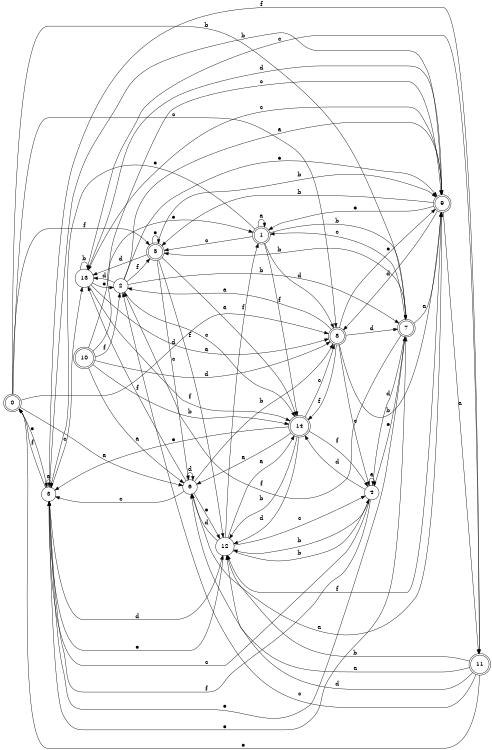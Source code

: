 digraph n12_5 {
__start0 [label="" shape="none"];

rankdir=LR;
size="8,5";

s0 [style="rounded,filled", color="black", fillcolor="white" shape="doublecircle", label="0"];
s1 [style="rounded,filled", color="black", fillcolor="white" shape="doublecircle", label="1"];
s2 [style="filled", color="black", fillcolor="white" shape="circle", label="2"];
s3 [style="filled", color="black", fillcolor="white" shape="circle", label="3"];
s4 [style="filled", color="black", fillcolor="white" shape="circle", label="4"];
s5 [style="rounded,filled", color="black", fillcolor="white" shape="doublecircle", label="5"];
s6 [style="filled", color="black", fillcolor="white" shape="circle", label="6"];
s7 [style="rounded,filled", color="black", fillcolor="white" shape="doublecircle", label="7"];
s8 [style="rounded,filled", color="black", fillcolor="white" shape="doublecircle", label="8"];
s9 [style="rounded,filled", color="black", fillcolor="white" shape="doublecircle", label="9"];
s10 [style="rounded,filled", color="black", fillcolor="white" shape="doublecircle", label="10"];
s11 [style="rounded,filled", color="black", fillcolor="white" shape="doublecircle", label="11"];
s12 [style="filled", color="black", fillcolor="white" shape="circle", label="12"];
s13 [style="filled", color="black", fillcolor="white" shape="circle", label="13"];
s14 [style="rounded,filled", color="black", fillcolor="white" shape="doublecircle", label="14"];
s0 -> s6 [label="a"];
s0 -> s7 [label="b"];
s0 -> s8 [label="c"];
s0 -> s8 [label="d"];
s0 -> s3 [label="e"];
s0 -> s5 [label="f"];
s1 -> s1 [label="a"];
s1 -> s7 [label="b"];
s1 -> s5 [label="c"];
s1 -> s8 [label="d"];
s1 -> s3 [label="e"];
s1 -> s14 [label="f"];
s2 -> s9 [label="a"];
s2 -> s7 [label="b"];
s2 -> s14 [label="c"];
s2 -> s13 [label="d"];
s2 -> s9 [label="e"];
s2 -> s5 [label="f"];
s3 -> s3 [label="a"];
s3 -> s9 [label="b"];
s3 -> s13 [label="c"];
s3 -> s12 [label="d"];
s3 -> s7 [label="e"];
s3 -> s0 [label="f"];
s4 -> s4 [label="a"];
s4 -> s12 [label="b"];
s4 -> s3 [label="c"];
s4 -> s14 [label="d"];
s4 -> s7 [label="e"];
s4 -> s3 [label="f"];
s5 -> s14 [label="a"];
s5 -> s9 [label="b"];
s5 -> s6 [label="c"];
s5 -> s13 [label="d"];
s5 -> s5 [label="e"];
s5 -> s12 [label="f"];
s6 -> s9 [label="a"];
s6 -> s8 [label="b"];
s6 -> s3 [label="c"];
s6 -> s6 [label="d"];
s6 -> s12 [label="e"];
s6 -> s13 [label="f"];
s7 -> s9 [label="a"];
s7 -> s5 [label="b"];
s7 -> s1 [label="c"];
s7 -> s4 [label="d"];
s7 -> s3 [label="e"];
s7 -> s2 [label="f"];
s8 -> s2 [label="a"];
s8 -> s9 [label="b"];
s8 -> s4 [label="c"];
s8 -> s7 [label="d"];
s8 -> s9 [label="e"];
s8 -> s14 [label="f"];
s9 -> s11 [label="a"];
s9 -> s5 [label="b"];
s9 -> s13 [label="c"];
s9 -> s8 [label="d"];
s9 -> s1 [label="e"];
s9 -> s12 [label="f"];
s10 -> s6 [label="a"];
s10 -> s14 [label="b"];
s10 -> s9 [label="c"];
s10 -> s8 [label="d"];
s10 -> s1 [label="e"];
s10 -> s2 [label="f"];
s11 -> s12 [label="a"];
s11 -> s12 [label="b"];
s11 -> s2 [label="c"];
s11 -> s6 [label="d"];
s11 -> s0 [label="e"];
s11 -> s3 [label="f"];
s12 -> s14 [label="a"];
s12 -> s4 [label="b"];
s12 -> s4 [label="c"];
s12 -> s6 [label="d"];
s12 -> s3 [label="e"];
s12 -> s1 [label="f"];
s13 -> s8 [label="a"];
s13 -> s13 [label="b"];
s13 -> s11 [label="c"];
s13 -> s9 [label="d"];
s13 -> s2 [label="e"];
s13 -> s14 [label="f"];
s14 -> s6 [label="a"];
s14 -> s12 [label="b"];
s14 -> s8 [label="c"];
s14 -> s12 [label="d"];
s14 -> s3 [label="e"];
s14 -> s4 [label="f"];

}